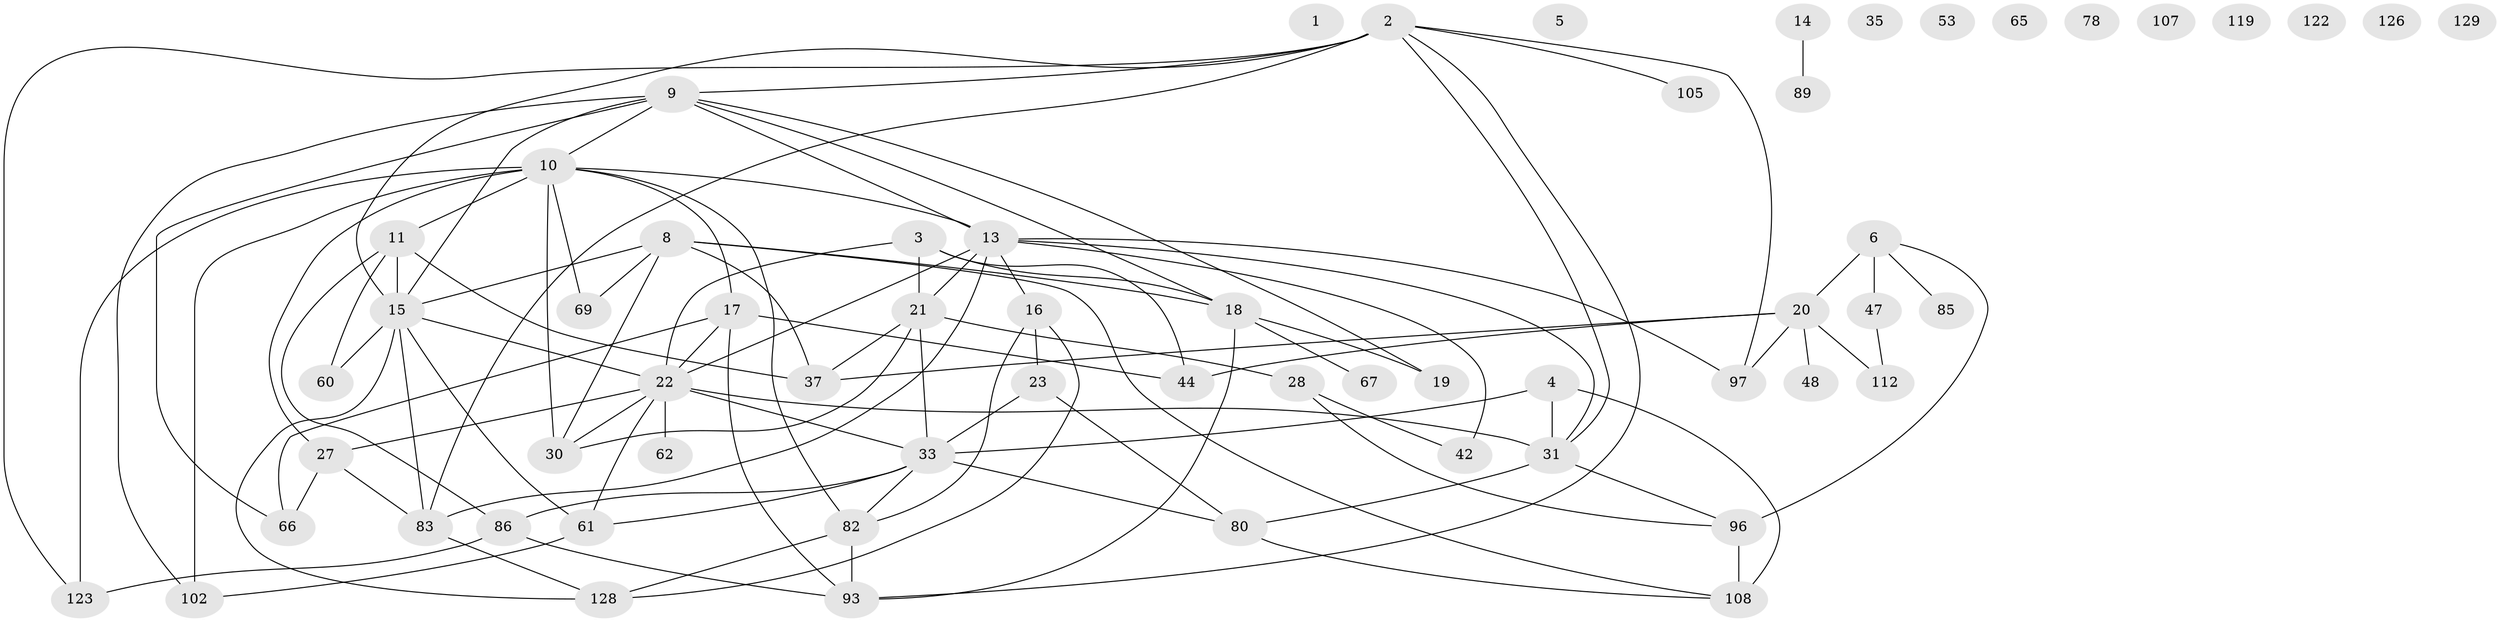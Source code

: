 // original degree distribution, {0: 0.08461538461538462, 2: 0.23076923076923078, 3: 0.25384615384615383, 4: 0.19230769230769232, 5: 0.09230769230769231, 1: 0.11538461538461539, 7: 0.015384615384615385, 6: 0.015384615384615385}
// Generated by graph-tools (version 1.1) at 2025/16/03/04/25 18:16:38]
// undirected, 61 vertices, 104 edges
graph export_dot {
graph [start="1"]
  node [color=gray90,style=filled];
  1;
  2 [super="+57+130"];
  3 [super="+24+34"];
  4 [super="+103+127"];
  5;
  6 [super="+7+117"];
  8 [super="+38+43+58"];
  9 [super="+12+25+99"];
  10 [super="+29+41+54+106"];
  11 [super="+50+84"];
  13 [super="+64+79+94+100"];
  14 [super="+125"];
  15 [super="+56+76+98+109"];
  16 [super="+26"];
  17 [super="+75+115"];
  18 [super="+40+55+59"];
  19 [super="+46"];
  20 [super="+63+81+91"];
  21 [super="+49+118"];
  22 [super="+32+36+68+70+74"];
  23 [super="+87"];
  27 [super="+45+52"];
  28 [super="+39"];
  30 [super="+72"];
  31 [super="+110+111"];
  33 [super="+71+92"];
  35;
  37;
  42;
  44 [super="+51"];
  47 [super="+90+95"];
  48;
  53;
  60;
  61 [super="+73+77+124"];
  62;
  65;
  66;
  67;
  69;
  78;
  80 [super="+116"];
  82 [super="+88+113"];
  83 [super="+101"];
  85 [super="+121"];
  86 [super="+114"];
  89;
  93;
  96 [super="+104"];
  97;
  102;
  105;
  107;
  108 [super="+120"];
  112;
  119;
  122;
  123;
  126;
  128;
  129;
  2 -- 97;
  2 -- 83;
  2 -- 105;
  2 -- 123;
  2 -- 93;
  2 -- 31;
  2 -- 9;
  2 -- 15;
  3 -- 44;
  3 -- 21 [weight=2];
  3 -- 18;
  3 -- 22;
  4 -- 31;
  4 -- 33;
  4 -- 108;
  6 -- 96;
  6 -- 20;
  6 -- 47 [weight=2];
  6 -- 85;
  8 -- 69;
  8 -- 30;
  8 -- 37;
  8 -- 15;
  8 -- 18;
  8 -- 108;
  9 -- 19;
  9 -- 66;
  9 -- 102;
  9 -- 10;
  9 -- 13;
  9 -- 15;
  9 -- 18;
  10 -- 11;
  10 -- 17;
  10 -- 123;
  10 -- 13;
  10 -- 102;
  10 -- 69;
  10 -- 27;
  10 -- 30;
  10 -- 82;
  11 -- 60;
  11 -- 37;
  11 -- 15;
  11 -- 86;
  13 -- 97;
  13 -- 42;
  13 -- 16;
  13 -- 22;
  13 -- 21;
  13 -- 31;
  13 -- 83;
  14 -- 89;
  15 -- 83;
  15 -- 128;
  15 -- 60;
  15 -- 22;
  15 -- 61;
  16 -- 128;
  16 -- 23;
  16 -- 82;
  17 -- 66;
  17 -- 93;
  17 -- 22;
  17 -- 44;
  18 -- 93;
  18 -- 19;
  18 -- 67;
  20 -- 48;
  20 -- 112;
  20 -- 37;
  20 -- 97;
  20 -- 44;
  21 -- 28;
  21 -- 37;
  21 -- 30;
  21 -- 33;
  22 -- 62;
  22 -- 31 [weight=2];
  22 -- 27;
  22 -- 30 [weight=2];
  22 -- 33;
  22 -- 61;
  23 -- 33;
  23 -- 80;
  27 -- 83 [weight=2];
  27 -- 66;
  28 -- 42;
  28 -- 96;
  31 -- 96;
  31 -- 80;
  33 -- 61;
  33 -- 80;
  33 -- 82;
  33 -- 86;
  47 -- 112;
  61 -- 102;
  80 -- 108;
  82 -- 128;
  82 -- 93;
  83 -- 128;
  86 -- 123;
  86 -- 93;
  96 -- 108 [weight=2];
}
